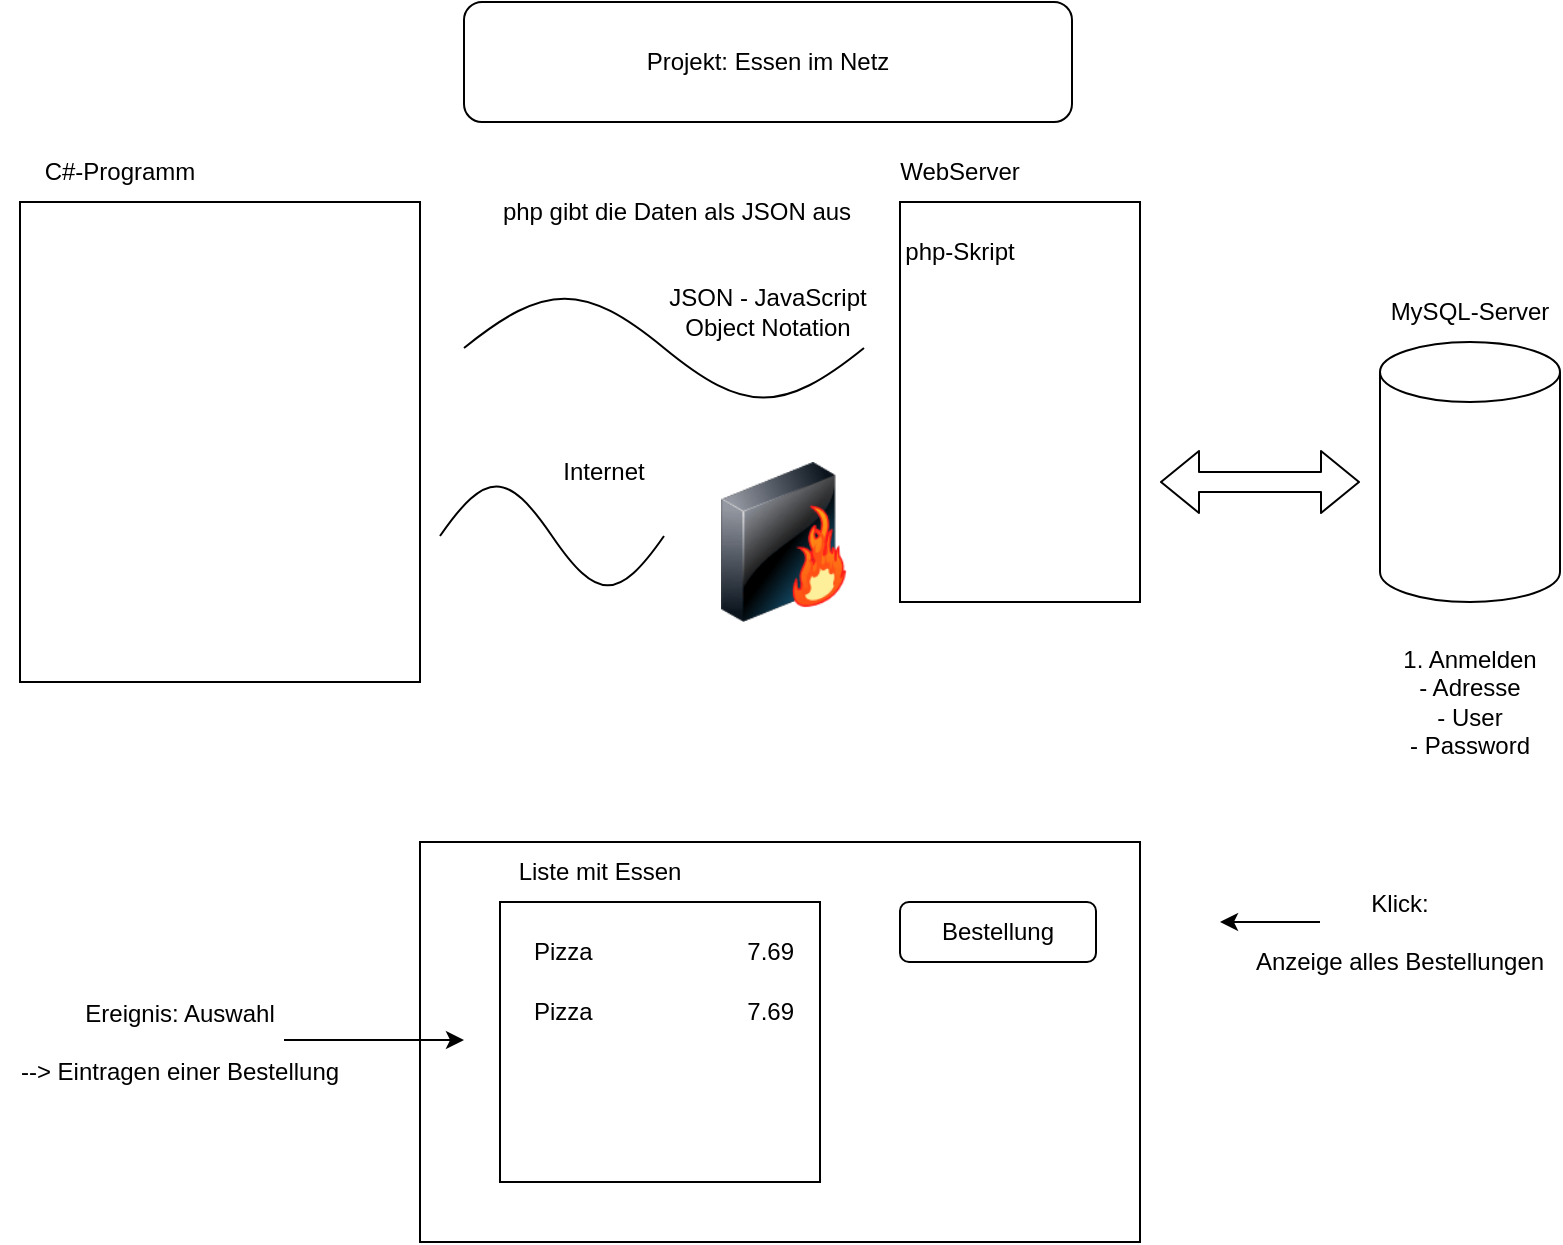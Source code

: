 <mxfile>
    <diagram id="D5fwvd3OYhV-hkMk9_r6" name="Seite-1">
        <mxGraphModel dx="1086" dy="755" grid="1" gridSize="10" guides="1" tooltips="1" connect="1" arrows="1" fold="1" page="1" pageScale="1" pageWidth="827" pageHeight="1169" math="0" shadow="0">
            <root>
                <mxCell id="0"/>
                <mxCell id="1" parent="0"/>
                <mxCell id="9" value="Projekt: Essen im Netz" style="rounded=1;whiteSpace=wrap;html=1;" vertex="1" parent="1">
                    <mxGeometry x="262" y="20" width="304" height="60" as="geometry"/>
                </mxCell>
                <mxCell id="12" value="" style="rounded=0;whiteSpace=wrap;html=1;" vertex="1" parent="1">
                    <mxGeometry x="40" y="120" width="200" height="240" as="geometry"/>
                </mxCell>
                <mxCell id="13" value="C#-Programm" style="text;html=1;strokeColor=none;fillColor=none;align=center;verticalAlign=middle;whiteSpace=wrap;rounded=0;" vertex="1" parent="1">
                    <mxGeometry x="40" y="90" width="100" height="30" as="geometry"/>
                </mxCell>
                <mxCell id="14" value="" style="rounded=0;whiteSpace=wrap;html=1;" vertex="1" parent="1">
                    <mxGeometry x="480" y="120" width="120" height="200" as="geometry"/>
                </mxCell>
                <mxCell id="15" value="WebServer" style="text;html=1;strokeColor=none;fillColor=none;align=center;verticalAlign=middle;whiteSpace=wrap;rounded=0;" vertex="1" parent="1">
                    <mxGeometry x="480" y="90" width="60" height="30" as="geometry"/>
                </mxCell>
                <mxCell id="16" value="php-Skript" style="text;html=1;strokeColor=none;fillColor=none;align=center;verticalAlign=middle;whiteSpace=wrap;rounded=0;" vertex="1" parent="1">
                    <mxGeometry x="480" y="130" width="60" height="30" as="geometry"/>
                </mxCell>
                <mxCell id="17" value="" style="shape=cylinder3;whiteSpace=wrap;html=1;boundedLbl=1;backgroundOutline=1;size=15;" vertex="1" parent="1">
                    <mxGeometry x="720" y="190" width="90" height="130" as="geometry"/>
                </mxCell>
                <mxCell id="18" value="MySQL-Server" style="text;html=1;strokeColor=none;fillColor=none;align=center;verticalAlign=middle;whiteSpace=wrap;rounded=0;" vertex="1" parent="1">
                    <mxGeometry x="720" y="160" width="90" height="30" as="geometry"/>
                </mxCell>
                <mxCell id="19" value="1. Anmelden&lt;br&gt;- Adresse&lt;br&gt;- User&lt;br&gt;- Password" style="text;html=1;strokeColor=none;fillColor=none;align=center;verticalAlign=middle;whiteSpace=wrap;rounded=0;" vertex="1" parent="1">
                    <mxGeometry x="730" y="330" width="70" height="80" as="geometry"/>
                </mxCell>
                <mxCell id="20" value="" style="shape=flexArrow;endArrow=classic;startArrow=classic;html=1;" edge="1" parent="1">
                    <mxGeometry width="100" height="100" relative="1" as="geometry">
                        <mxPoint x="610" y="260" as="sourcePoint"/>
                        <mxPoint x="710" y="260" as="targetPoint"/>
                    </mxGeometry>
                </mxCell>
                <mxCell id="21" value="" style="pointerEvents=1;verticalLabelPosition=bottom;shadow=0;dashed=0;align=center;html=1;verticalAlign=top;shape=mxgraph.electrical.waveforms.sine_wave;" vertex="1" parent="1">
                    <mxGeometry x="262" y="160" width="200" height="66.18" as="geometry"/>
                </mxCell>
                <mxCell id="22" value="" style="pointerEvents=1;verticalLabelPosition=bottom;shadow=0;dashed=0;align=center;html=1;verticalAlign=top;shape=mxgraph.electrical.waveforms.sine_wave;rotation=-180;" vertex="1" parent="1">
                    <mxGeometry x="250" y="253.82" width="112" height="66.18" as="geometry"/>
                </mxCell>
                <mxCell id="23" value="" style="image;html=1;image=img/lib/clip_art/networking/Firewall-page1_128x128.png" vertex="1" parent="1">
                    <mxGeometry x="382" y="250" width="80" height="80" as="geometry"/>
                </mxCell>
                <mxCell id="24" value="Internet" style="text;html=1;strokeColor=none;fillColor=none;align=center;verticalAlign=middle;whiteSpace=wrap;rounded=0;" vertex="1" parent="1">
                    <mxGeometry x="302" y="240" width="60" height="30" as="geometry"/>
                </mxCell>
                <mxCell id="25" value="php gibt die Daten als JSON aus" style="text;html=1;strokeColor=none;fillColor=none;align=center;verticalAlign=middle;whiteSpace=wrap;rounded=0;" vertex="1" parent="1">
                    <mxGeometry x="280" y="110" width="177" height="30" as="geometry"/>
                </mxCell>
                <mxCell id="26" value="JSON - JavaScript Object Notation" style="text;html=1;strokeColor=none;fillColor=none;align=center;verticalAlign=middle;whiteSpace=wrap;rounded=0;" vertex="1" parent="1">
                    <mxGeometry x="360" y="160" width="108" height="30" as="geometry"/>
                </mxCell>
                <mxCell id="27" value="" style="rounded=0;whiteSpace=wrap;html=1;" vertex="1" parent="1">
                    <mxGeometry x="240" y="440" width="360" height="200" as="geometry"/>
                </mxCell>
                <mxCell id="28" value="Liste mit Essen" style="text;html=1;strokeColor=none;fillColor=none;align=center;verticalAlign=middle;whiteSpace=wrap;rounded=0;" vertex="1" parent="1">
                    <mxGeometry x="280" y="440" width="100" height="30" as="geometry"/>
                </mxCell>
                <mxCell id="29" value="" style="rounded=0;whiteSpace=wrap;html=1;" vertex="1" parent="1">
                    <mxGeometry x="280" y="470" width="160" height="140" as="geometry"/>
                </mxCell>
                <mxCell id="30" value="Pizza&lt;span style=&quot;white-space: pre;&quot;&gt;&#9;&lt;/span&gt;&lt;span style=&quot;white-space: pre;&quot;&gt;&#9;&lt;/span&gt;&lt;span style=&quot;white-space: pre;&quot;&gt;&#9;&lt;/span&gt;7.69" style="text;html=1;strokeColor=none;fillColor=none;align=center;verticalAlign=middle;whiteSpace=wrap;rounded=0;" vertex="1" parent="1">
                    <mxGeometry x="283" y="480" width="158" height="30" as="geometry"/>
                </mxCell>
                <mxCell id="32" value="Pizza&lt;span style=&quot;white-space: pre;&quot;&gt;&#9;&lt;/span&gt;&lt;span style=&quot;white-space: pre;&quot;&gt;&#9;&lt;/span&gt;&lt;span style=&quot;white-space: pre;&quot;&gt;&#9;&lt;/span&gt;7.69" style="text;html=1;strokeColor=none;fillColor=none;align=center;verticalAlign=middle;whiteSpace=wrap;rounded=0;" vertex="1" parent="1">
                    <mxGeometry x="283" y="510" width="158" height="30" as="geometry"/>
                </mxCell>
                <mxCell id="33" value="Bestellung" style="rounded=1;whiteSpace=wrap;html=1;" vertex="1" parent="1">
                    <mxGeometry x="480" y="470" width="98" height="30" as="geometry"/>
                </mxCell>
                <mxCell id="34" value="" style="endArrow=classic;html=1;" edge="1" parent="1">
                    <mxGeometry width="50" height="50" relative="1" as="geometry">
                        <mxPoint x="690" y="480" as="sourcePoint"/>
                        <mxPoint x="640" y="480" as="targetPoint"/>
                    </mxGeometry>
                </mxCell>
                <mxCell id="35" value="Klick:&lt;br&gt;&lt;br&gt;Anzeige alles Bestellungen" style="text;html=1;strokeColor=none;fillColor=none;align=center;verticalAlign=middle;whiteSpace=wrap;rounded=0;" vertex="1" parent="1">
                    <mxGeometry x="650" y="470" width="160" height="30" as="geometry"/>
                </mxCell>
                <mxCell id="36" value="Ereignis: Auswahl&lt;br&gt;&lt;br&gt;--&amp;gt; Eintragen einer Bestellung" style="text;html=1;strokeColor=none;fillColor=none;align=center;verticalAlign=middle;whiteSpace=wrap;rounded=0;" vertex="1" parent="1">
                    <mxGeometry x="30" y="525" width="180" height="30" as="geometry"/>
                </mxCell>
                <mxCell id="37" value="" style="endArrow=classic;html=1;" edge="1" parent="1">
                    <mxGeometry width="50" height="50" relative="1" as="geometry">
                        <mxPoint x="172" y="539" as="sourcePoint"/>
                        <mxPoint x="262" y="539" as="targetPoint"/>
                    </mxGeometry>
                </mxCell>
            </root>
        </mxGraphModel>
    </diagram>
</mxfile>
